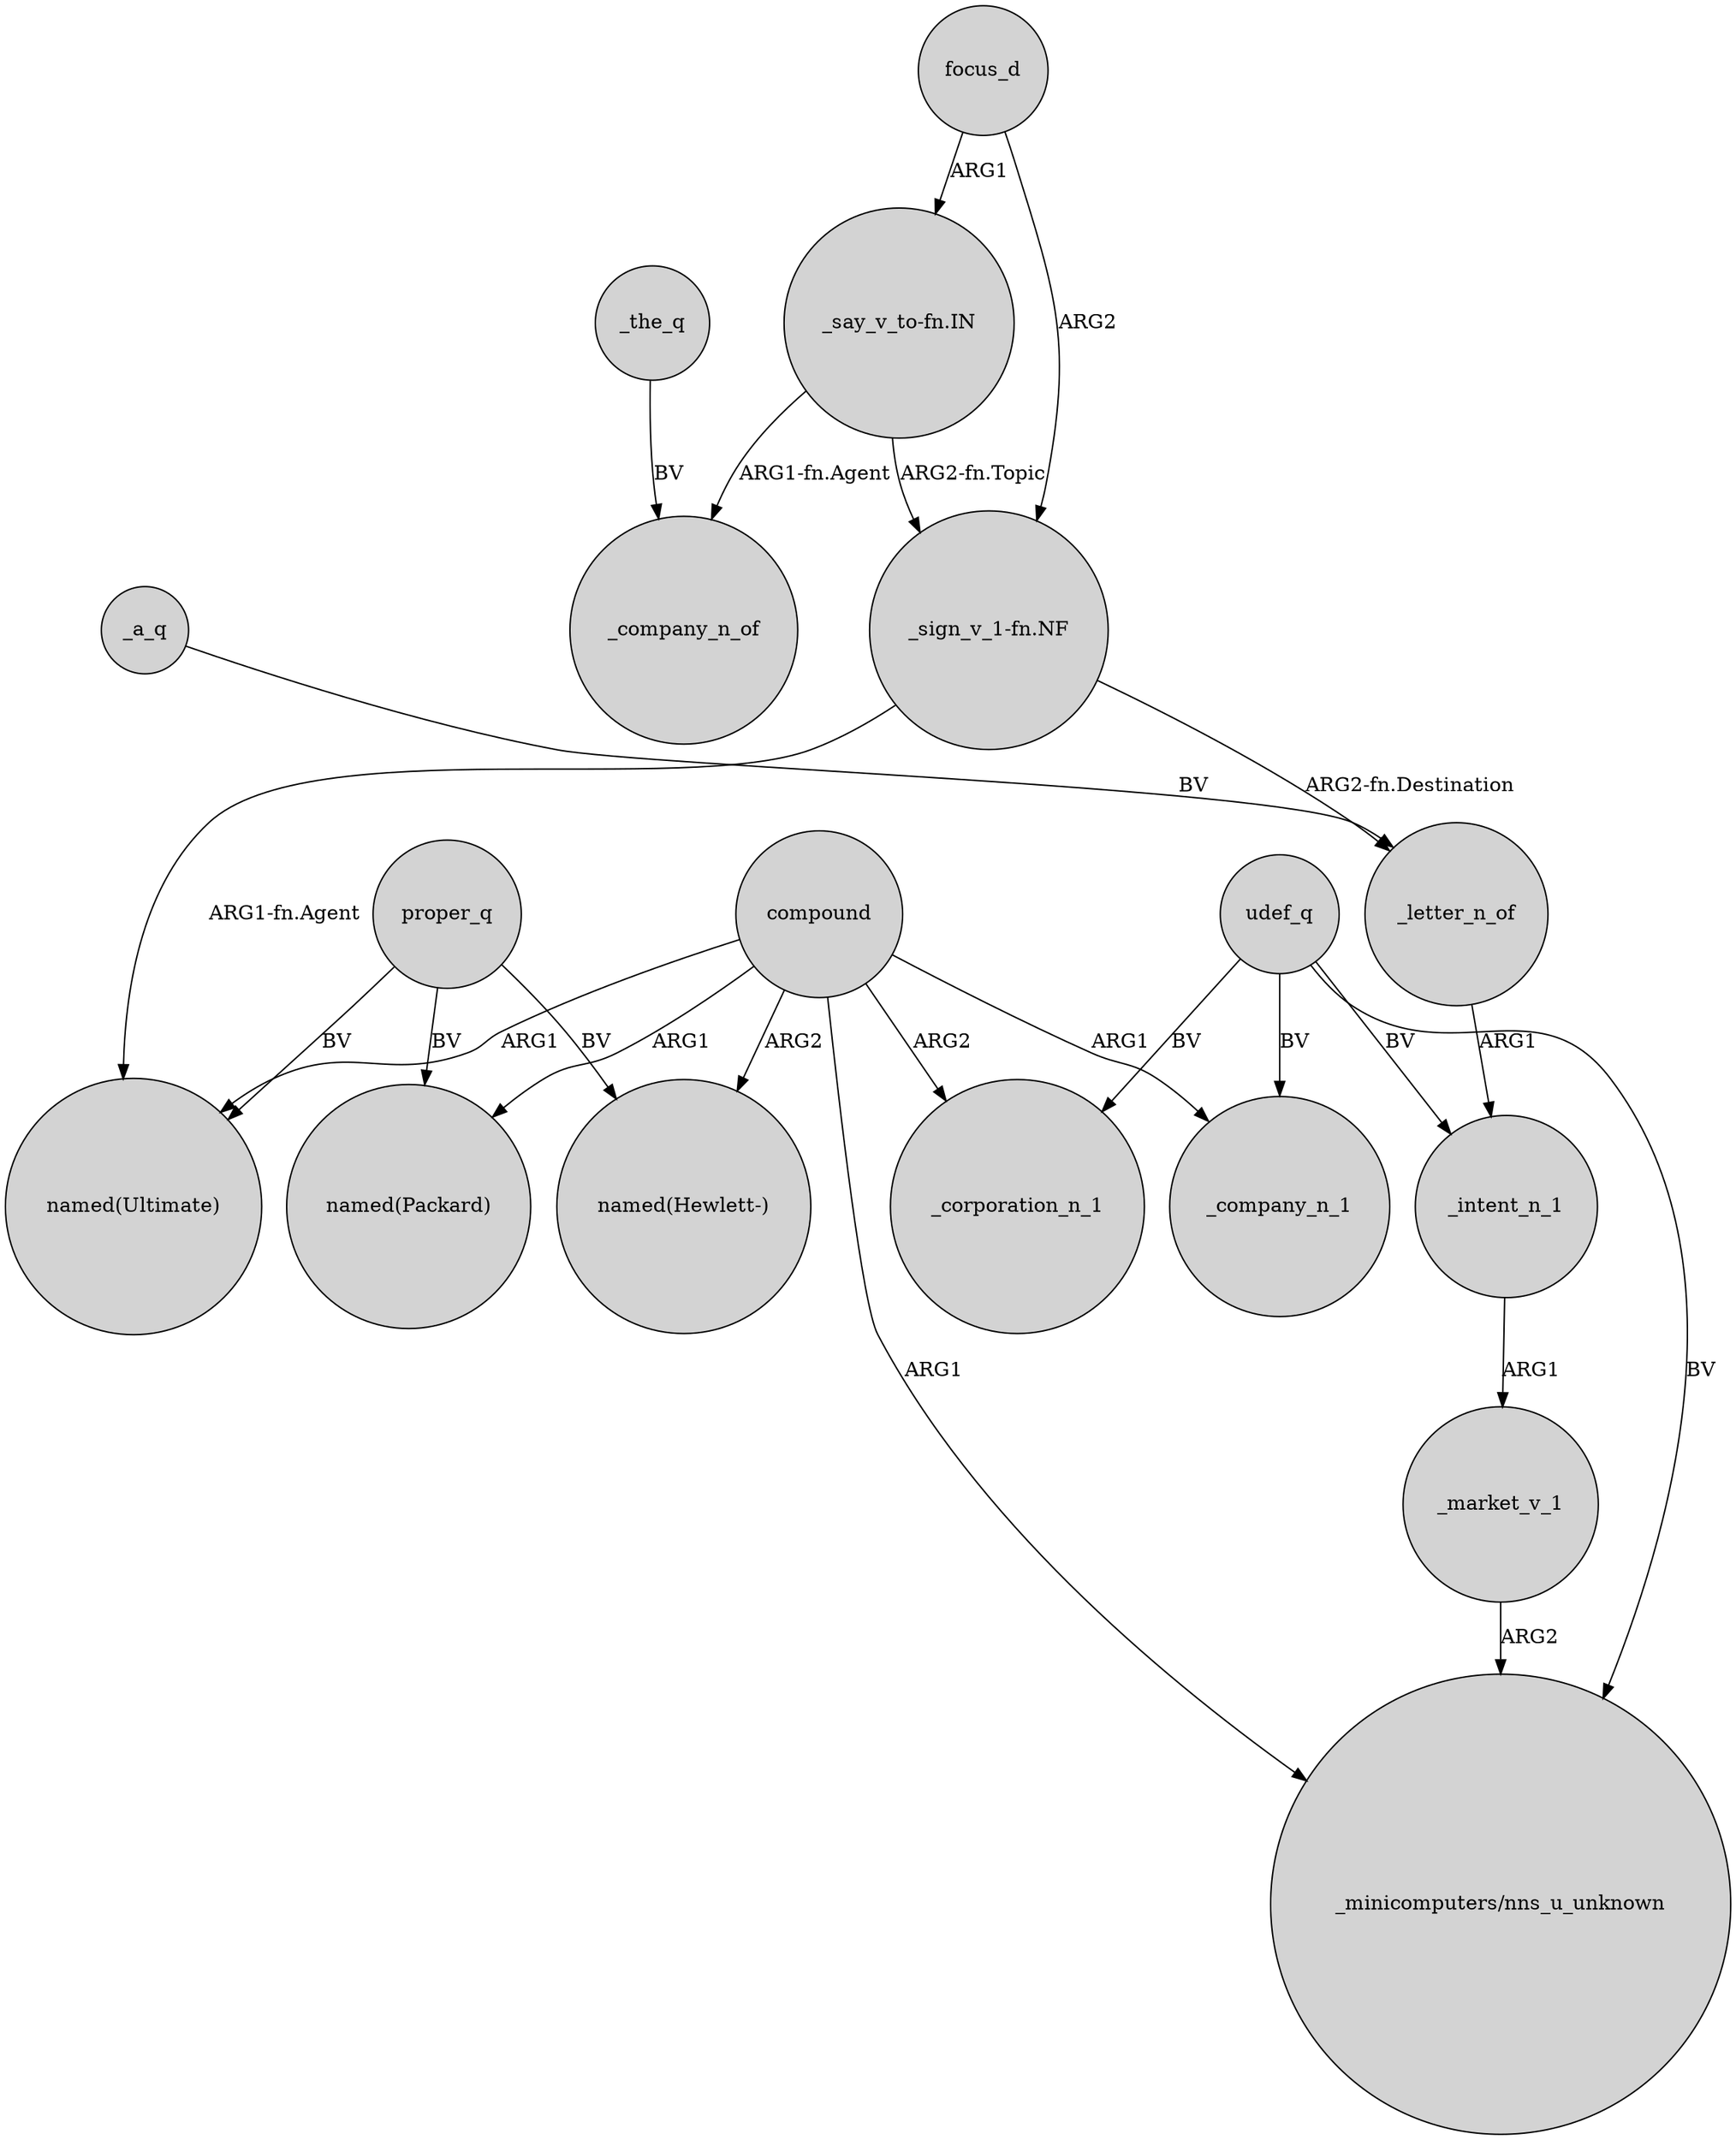 digraph {
	node [shape=circle style=filled]
	"_sign_v_1-fn.NF" -> "named(Ultimate)" [label="ARG1-fn.Agent"]
	proper_q -> "named(Packard)" [label=BV]
	compound -> "named(Hewlett-)" [label=ARG2]
	udef_q -> "_minicomputers/nns_u_unknown" [label=BV]
	"_say_v_to-fn.IN" -> "_sign_v_1-fn.NF" [label="ARG2-fn.Topic"]
	compound -> _corporation_n_1 [label=ARG2]
	compound -> _company_n_1 [label=ARG1]
	_the_q -> _company_n_of [label=BV]
	proper_q -> "named(Hewlett-)" [label=BV]
	compound -> "named(Ultimate)" [label=ARG1]
	_intent_n_1 -> _market_v_1 [label=ARG1]
	compound -> "named(Packard)" [label=ARG1]
	udef_q -> _corporation_n_1 [label=BV]
	_letter_n_of -> _intent_n_1 [label=ARG1]
	focus_d -> "_sign_v_1-fn.NF" [label=ARG2]
	"_sign_v_1-fn.NF" -> _letter_n_of [label="ARG2-fn.Destination"]
	_market_v_1 -> "_minicomputers/nns_u_unknown" [label=ARG2]
	udef_q -> _intent_n_1 [label=BV]
	"_say_v_to-fn.IN" -> _company_n_of [label="ARG1-fn.Agent"]
	compound -> "_minicomputers/nns_u_unknown" [label=ARG1]
	proper_q -> "named(Ultimate)" [label=BV]
	_a_q -> _letter_n_of [label=BV]
	udef_q -> _company_n_1 [label=BV]
	focus_d -> "_say_v_to-fn.IN" [label=ARG1]
}
